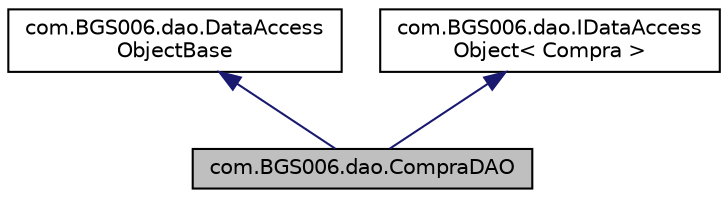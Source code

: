 digraph "com.BGS006.dao.CompraDAO"
{
 // LATEX_PDF_SIZE
  edge [fontname="Helvetica",fontsize="10",labelfontname="Helvetica",labelfontsize="10"];
  node [fontname="Helvetica",fontsize="10",shape=record];
  Node1 [label="com.BGS006.dao.CompraDAO",height=0.2,width=0.4,color="black", fillcolor="grey75", style="filled", fontcolor="black",tooltip=" "];
  Node2 -> Node1 [dir="back",color="midnightblue",fontsize="10",style="solid",fontname="Helvetica"];
  Node2 [label="com.BGS006.dao.DataAccess\lObjectBase",height=0.2,width=0.4,color="black", fillcolor="white", style="filled",URL="$classcom_1_1_b_g_s006_1_1dao_1_1_data_access_object_base.html",tooltip=" "];
  Node3 -> Node1 [dir="back",color="midnightblue",fontsize="10",style="solid",fontname="Helvetica"];
  Node3 [label="com.BGS006.dao.IDataAccess\lObject\< Compra \>",height=0.2,width=0.4,color="black", fillcolor="white", style="filled",URL="$interfacecom_1_1_b_g_s006_1_1dao_1_1_i_data_access_object.html",tooltip=" "];
}
